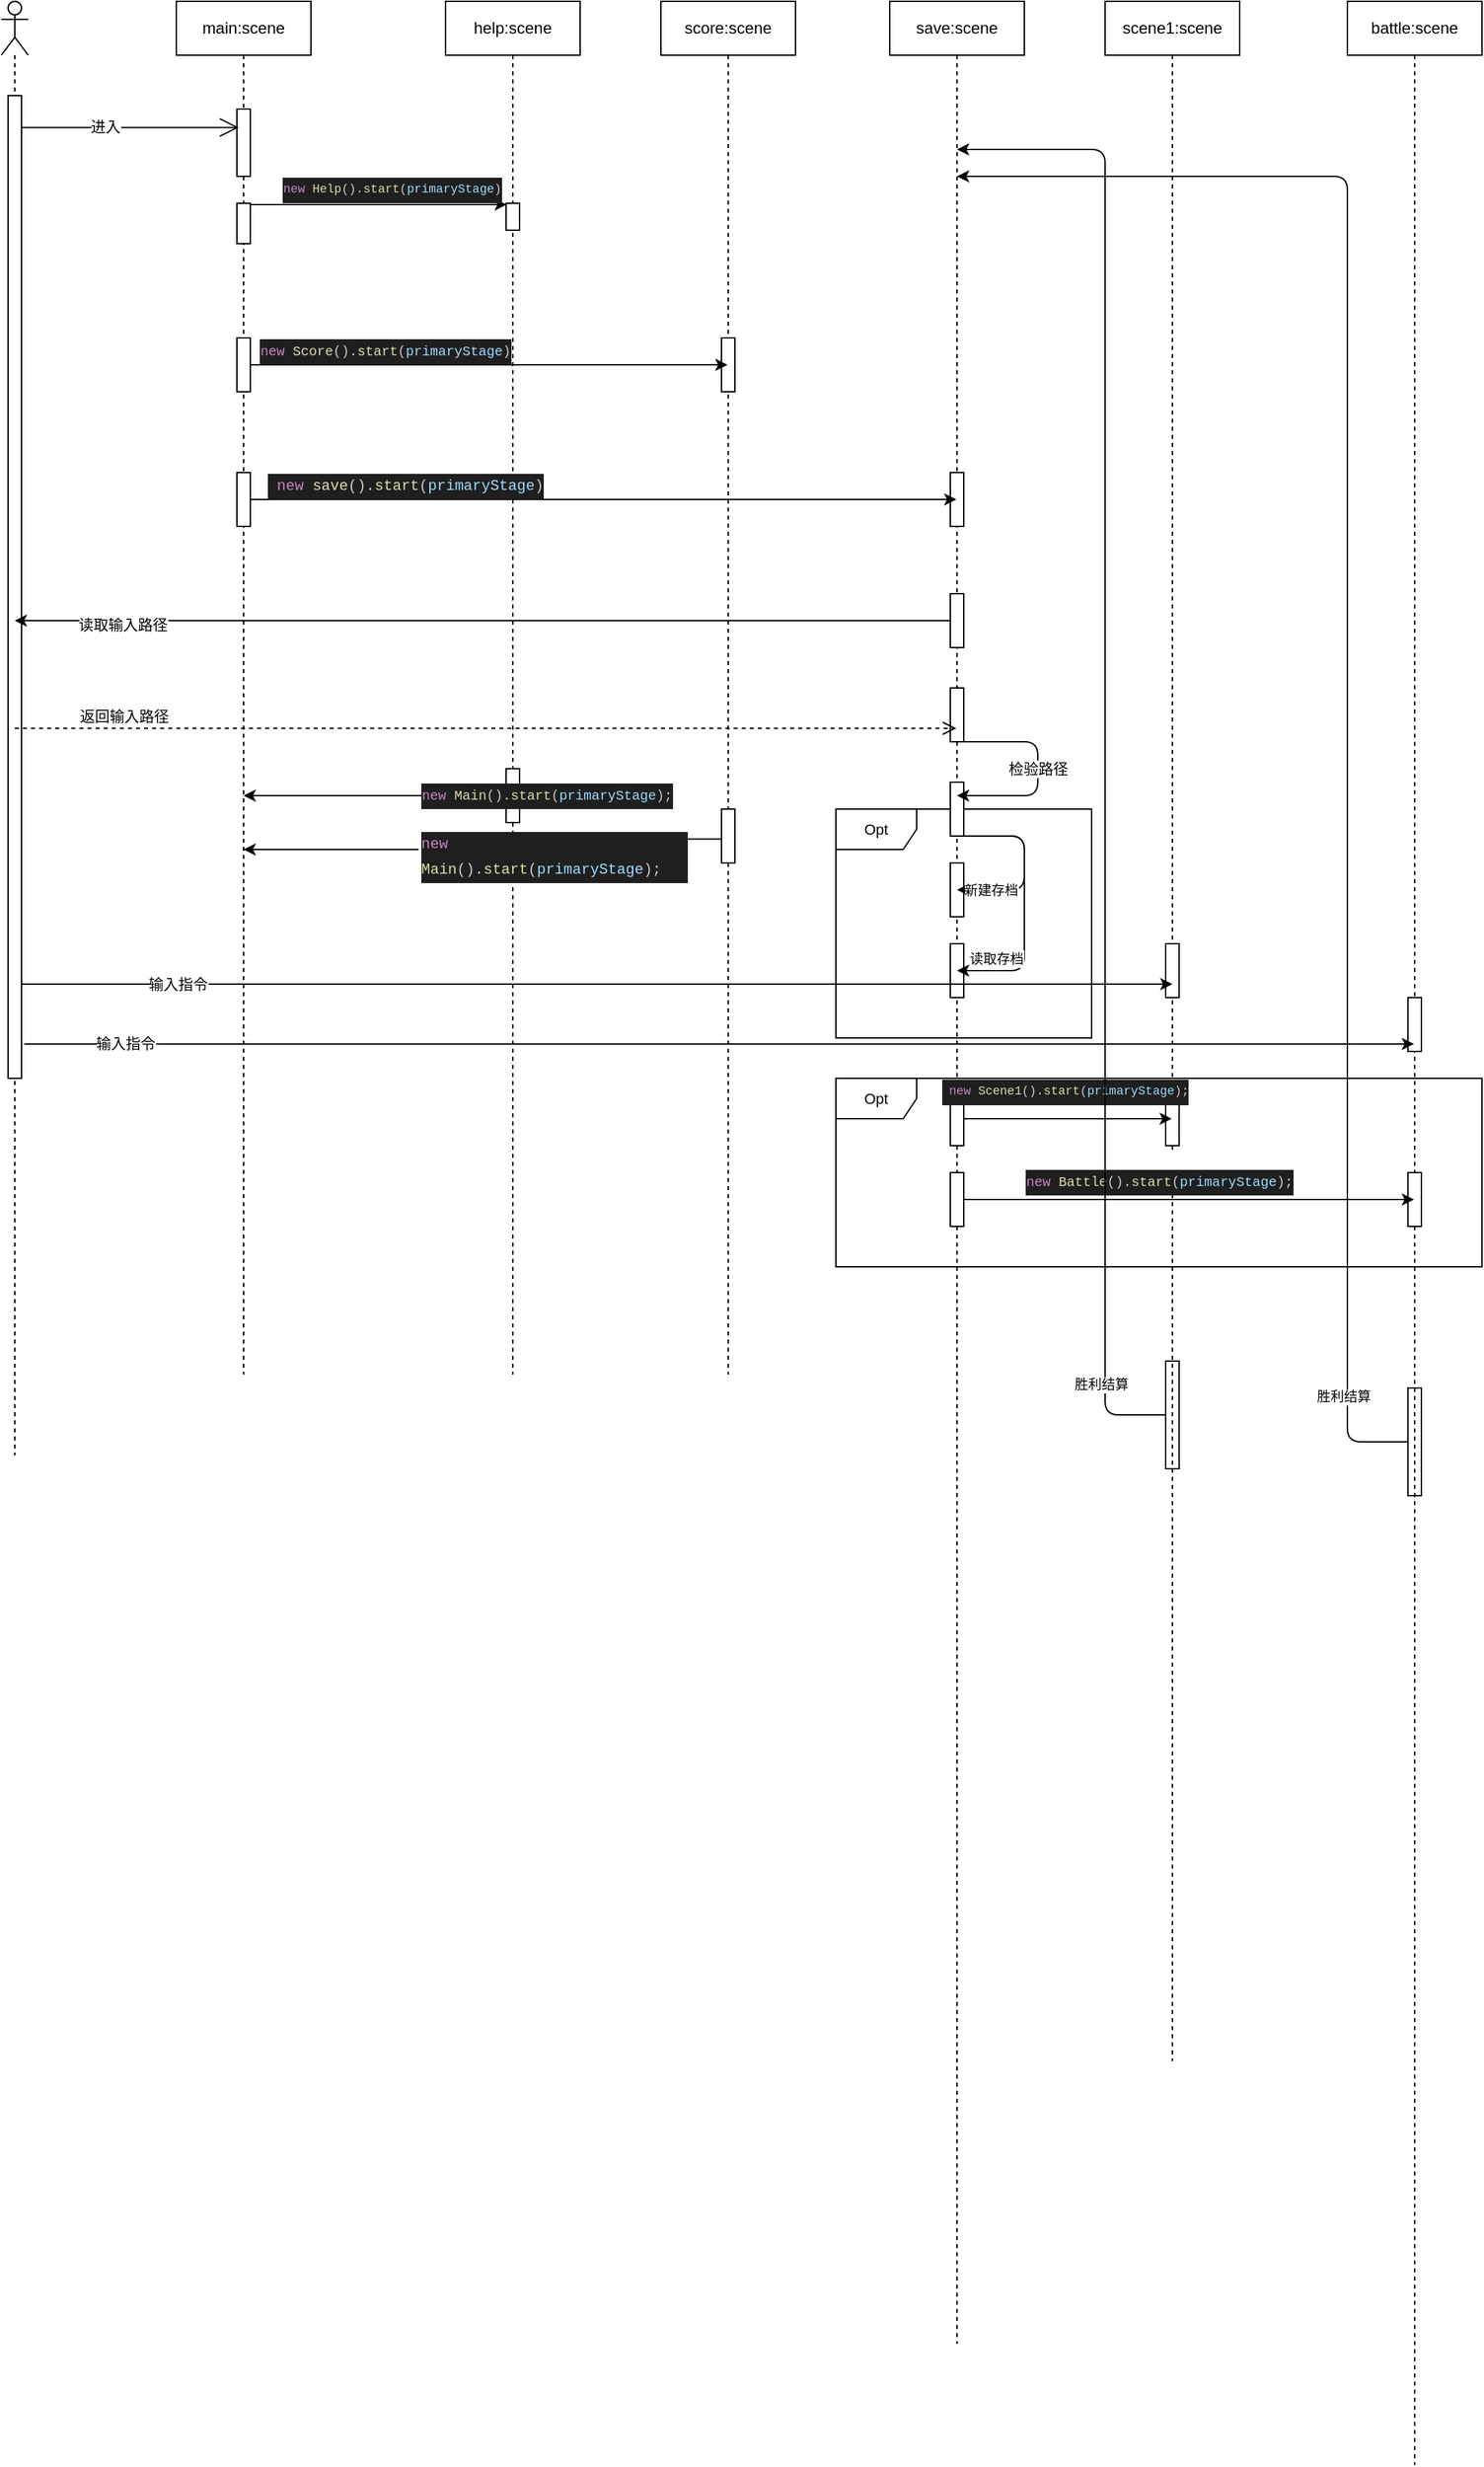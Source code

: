<mxfile>
    <diagram id="Jnf6Hv-6W_evp7BacLkF" name="第 1 页">
        <mxGraphModel dx="956" dy="504" grid="1" gridSize="10" guides="1" tooltips="1" connect="1" arrows="1" fold="1" page="1" pageScale="1" pageWidth="827" pageHeight="1169" math="0" shadow="0">
            <root>
                <mxCell id="0"/>
                <mxCell id="1" parent="0"/>
                <mxCell id="56" value="Opt" style="shape=umlFrame;whiteSpace=wrap;html=1;labelBackgroundColor=default;fontFamily=Helvetica;fontSize=11;fontColor=default;fillColor=none;gradientColor=none;" parent="1" vertex="1">
                    <mxGeometry x="890" y="670" width="190" height="170" as="geometry"/>
                </mxCell>
                <mxCell id="2" value="" style="shape=umlLifeline;participant=umlActor;perimeter=lifelinePerimeter;whiteSpace=wrap;html=1;container=1;collapsible=0;recursiveResize=0;verticalAlign=top;spacingTop=36;outlineConnect=0;" parent="1" vertex="1">
                    <mxGeometry x="270" y="70" width="20" height="1080" as="geometry"/>
                </mxCell>
                <mxCell id="9" value="" style="html=1;points=[];perimeter=orthogonalPerimeter;" parent="2" vertex="1">
                    <mxGeometry x="5" y="70" width="10" height="730" as="geometry"/>
                </mxCell>
                <mxCell id="3" value="main:scene" style="shape=umlLifeline;perimeter=lifelinePerimeter;whiteSpace=wrap;html=1;container=1;collapsible=0;recursiveResize=0;outlineConnect=0;" parent="1" vertex="1">
                    <mxGeometry x="400" y="70" width="100" height="1020" as="geometry"/>
                </mxCell>
                <mxCell id="13" value="" style="html=1;points=[];perimeter=orthogonalPerimeter;" parent="3" vertex="1">
                    <mxGeometry x="45" y="80" width="10" height="50" as="geometry"/>
                </mxCell>
                <mxCell id="17" value="" style="html=1;points=[];perimeter=orthogonalPerimeter;" parent="3" vertex="1">
                    <mxGeometry x="45" y="150" width="10" height="30" as="geometry"/>
                </mxCell>
                <mxCell id="35" value="" style="html=1;points=[];perimeter=orthogonalPerimeter;" parent="3" vertex="1">
                    <mxGeometry x="45" y="350" width="10" height="40" as="geometry"/>
                </mxCell>
                <mxCell id="4" value="help:scene" style="shape=umlLifeline;perimeter=lifelinePerimeter;whiteSpace=wrap;html=1;container=1;collapsible=0;recursiveResize=0;outlineConnect=0;" parent="1" vertex="1">
                    <mxGeometry x="600" y="70" width="100" height="1020" as="geometry"/>
                </mxCell>
                <mxCell id="23" value="" style="html=1;points=[];perimeter=orthogonalPerimeter;" parent="4" vertex="1">
                    <mxGeometry x="45" y="150" width="10" height="20" as="geometry"/>
                </mxCell>
                <mxCell id="77" value="" style="html=1;points=[];perimeter=orthogonalPerimeter;" parent="4" vertex="1">
                    <mxGeometry x="45" y="570" width="10" height="40" as="geometry"/>
                </mxCell>
                <mxCell id="5" value="score:scene" style="shape=umlLifeline;perimeter=lifelinePerimeter;whiteSpace=wrap;html=1;container=1;collapsible=0;recursiveResize=0;outlineConnect=0;" parent="1" vertex="1">
                    <mxGeometry x="760" y="70" width="100" height="1020" as="geometry"/>
                </mxCell>
                <mxCell id="29" value="" style="html=1;points=[];perimeter=orthogonalPerimeter;" parent="5" vertex="1">
                    <mxGeometry x="45" y="250" width="10" height="40" as="geometry"/>
                </mxCell>
                <mxCell id="78" value="" style="html=1;points=[];perimeter=orthogonalPerimeter;" parent="5" vertex="1">
                    <mxGeometry x="45" y="600" width="10" height="40" as="geometry"/>
                </mxCell>
                <mxCell id="6" value="save:scene" style="shape=umlLifeline;perimeter=lifelinePerimeter;whiteSpace=wrap;html=1;container=1;collapsible=0;recursiveResize=0;outlineConnect=0;" parent="1" vertex="1">
                    <mxGeometry x="930" y="70" width="100" height="1740" as="geometry"/>
                </mxCell>
                <mxCell id="38" value="" style="html=1;points=[];perimeter=orthogonalPerimeter;" parent="6" vertex="1">
                    <mxGeometry x="45" y="350" width="10" height="40" as="geometry"/>
                </mxCell>
                <mxCell id="43" value="" style="html=1;points=[];perimeter=orthogonalPerimeter;" parent="6" vertex="1">
                    <mxGeometry x="45" y="440" width="10" height="40" as="geometry"/>
                </mxCell>
                <mxCell id="47" value="" style="html=1;points=[];perimeter=orthogonalPerimeter;" parent="6" vertex="1">
                    <mxGeometry x="45" y="510" width="10" height="40" as="geometry"/>
                </mxCell>
                <mxCell id="48" value="" style="html=1;points=[];perimeter=orthogonalPerimeter;" parent="6" vertex="1">
                    <mxGeometry x="45" y="580" width="10" height="40" as="geometry"/>
                </mxCell>
                <mxCell id="49" style="edgeStyle=none;html=1;fontFamily=Helvetica;fontSize=11;fontColor=default;" parent="6" source="47" target="6" edge="1">
                    <mxGeometry relative="1" as="geometry">
                        <mxPoint x="110" y="530" as="targetPoint"/>
                        <Array as="points">
                            <mxPoint x="110" y="550"/>
                            <mxPoint x="110" y="590"/>
                        </Array>
                    </mxGeometry>
                </mxCell>
                <mxCell id="51" value="检验路径" style="edgeLabel;html=1;align=center;verticalAlign=middle;resizable=0;points=[];fontSize=11;fontFamily=Helvetica;fontColor=default;" parent="49" vertex="1" connectable="0">
                    <mxGeometry x="0.056" relative="1" as="geometry">
                        <mxPoint y="-7" as="offset"/>
                    </mxGeometry>
                </mxCell>
                <mxCell id="53" value="" style="html=1;points=[];perimeter=orthogonalPerimeter;" parent="6" vertex="1">
                    <mxGeometry x="45" y="640" width="10" height="40" as="geometry"/>
                </mxCell>
                <mxCell id="52" style="edgeStyle=none;html=1;fontFamily=Helvetica;fontSize=11;fontColor=default;" parent="6" source="48" target="6" edge="1">
                    <mxGeometry relative="1" as="geometry">
                        <mxPoint x="120" y="610" as="targetPoint"/>
                        <Array as="points">
                            <mxPoint x="100" y="620"/>
                            <mxPoint x="100" y="660"/>
                        </Array>
                    </mxGeometry>
                </mxCell>
                <mxCell id="57" value="&lt;font style=&quot;font-size: 10px;&quot;&gt;新建存档&lt;/font&gt;" style="edgeLabel;html=1;align=center;verticalAlign=middle;resizable=0;points=[];fontSize=11;fontFamily=Helvetica;fontColor=default;" parent="52" vertex="1" connectable="0">
                    <mxGeometry x="0.713" y="-1" relative="1" as="geometry">
                        <mxPoint x="5" y="1" as="offset"/>
                    </mxGeometry>
                </mxCell>
                <mxCell id="54" value="" style="html=1;points=[];perimeter=orthogonalPerimeter;" parent="6" vertex="1">
                    <mxGeometry x="45" y="700" width="10" height="40" as="geometry"/>
                </mxCell>
                <mxCell id="55" style="edgeStyle=none;html=1;fontFamily=Helvetica;fontSize=11;fontColor=default;" parent="6" source="48" target="6" edge="1">
                    <mxGeometry relative="1" as="geometry">
                        <mxPoint x="120" y="620" as="targetPoint"/>
                        <Array as="points">
                            <mxPoint x="100" y="620"/>
                            <mxPoint x="100" y="720"/>
                        </Array>
                    </mxGeometry>
                </mxCell>
                <mxCell id="65" value="" style="html=1;points=[];perimeter=orthogonalPerimeter;" parent="6" vertex="1">
                    <mxGeometry x="45" y="870" width="10" height="40" as="geometry"/>
                </mxCell>
                <mxCell id="7" value="scene1:scene" style="shape=umlLifeline;perimeter=lifelinePerimeter;whiteSpace=wrap;html=1;container=1;collapsible=0;recursiveResize=0;outlineConnect=0;" parent="1" vertex="1">
                    <mxGeometry x="1090" y="70" width="100" height="1530" as="geometry"/>
                </mxCell>
                <mxCell id="59" value="" style="html=1;points=[];perimeter=orthogonalPerimeter;" parent="7" vertex="1">
                    <mxGeometry x="-115" y="810" width="10" height="40" as="geometry"/>
                </mxCell>
                <mxCell id="62" value="" style="html=1;points=[];perimeter=orthogonalPerimeter;" parent="7" vertex="1">
                    <mxGeometry x="45" y="810" width="10" height="40" as="geometry"/>
                </mxCell>
                <mxCell id="63" style="edgeStyle=none;html=1;fontFamily=Helvetica;fontSize=10;fontColor=default;" parent="7" source="59" edge="1">
                    <mxGeometry relative="1" as="geometry">
                        <mxPoint x="49.5" y="830" as="targetPoint"/>
                    </mxGeometry>
                </mxCell>
                <mxCell id="64" value="&lt;div style=&quot;color: rgb(204, 204, 204); background-color: rgb(31, 31, 31); font-family: Consolas, &amp;quot;Courier New&amp;quot;, monospace; font-size: 9px; line-height: 19px;&quot;&gt;&amp;nbsp;&lt;span style=&quot;color: rgb(197, 134, 192); font-size: 9px;&quot;&gt;new&lt;/span&gt; &lt;span style=&quot;color: rgb(220, 220, 170); font-size: 9px;&quot;&gt;Scene1&lt;/span&gt;().&lt;span style=&quot;color: rgb(220, 220, 170); font-size: 9px;&quot;&gt;start&lt;/span&gt;(&lt;span style=&quot;color: rgb(156, 220, 254); font-size: 9px;&quot;&gt;primaryStage&lt;/span&gt;);&lt;/div&gt;" style="edgeLabel;html=1;align=center;verticalAlign=middle;resizable=0;points=[];fontSize=9;fontFamily=Helvetica;fontColor=default;" parent="63" vertex="1" connectable="0">
                    <mxGeometry x="-0.418" y="2" relative="1" as="geometry">
                        <mxPoint x="30" y="-18" as="offset"/>
                    </mxGeometry>
                </mxCell>
                <mxCell id="69" value="" style="html=1;points=[];perimeter=orthogonalPerimeter;labelBackgroundColor=default;fontFamily=Helvetica;fontSize=10;fontColor=default;fillColor=none;gradientColor=none;" parent="7" vertex="1">
                    <mxGeometry x="45" y="1010" width="10" height="80" as="geometry"/>
                </mxCell>
                <mxCell id="84" value="" style="html=1;points=[];perimeter=orthogonalPerimeter;" parent="7" vertex="1">
                    <mxGeometry x="45" y="700" width="10" height="40" as="geometry"/>
                </mxCell>
                <mxCell id="8" value="battle:scene" style="shape=umlLifeline;perimeter=lifelinePerimeter;whiteSpace=wrap;html=1;container=1;collapsible=0;recursiveResize=0;outlineConnect=0;" parent="1" vertex="1">
                    <mxGeometry x="1270" y="70" width="100" height="1830" as="geometry"/>
                </mxCell>
                <mxCell id="66" value="" style="html=1;points=[];perimeter=orthogonalPerimeter;" parent="8" vertex="1">
                    <mxGeometry x="45" y="870" width="10" height="40" as="geometry"/>
                </mxCell>
                <mxCell id="73" value="" style="html=1;points=[];perimeter=orthogonalPerimeter;labelBackgroundColor=default;fontFamily=Helvetica;fontSize=10;fontColor=default;fillColor=none;gradientColor=none;" parent="8" vertex="1">
                    <mxGeometry x="45" y="1030" width="10" height="80" as="geometry"/>
                </mxCell>
                <mxCell id="85" value="" style="html=1;points=[];perimeter=orthogonalPerimeter;" parent="8" vertex="1">
                    <mxGeometry x="45" y="740" width="10" height="40" as="geometry"/>
                </mxCell>
                <mxCell id="15" value="" style="endArrow=open;endFill=1;endSize=12;html=1;entryX=0.143;entryY=0.274;entryDx=0;entryDy=0;entryPerimeter=0;" parent="1" source="9" target="13" edge="1">
                    <mxGeometry width="160" relative="1" as="geometry">
                        <mxPoint x="290" y="170" as="sourcePoint"/>
                        <mxPoint x="440" y="170" as="targetPoint"/>
                    </mxGeometry>
                </mxCell>
                <mxCell id="16" value="进入" style="edgeLabel;html=1;align=center;verticalAlign=middle;resizable=0;points=[];" parent="15" vertex="1" connectable="0">
                    <mxGeometry x="-0.233" y="1" relative="1" as="geometry">
                        <mxPoint as="offset"/>
                    </mxGeometry>
                </mxCell>
                <mxCell id="24" style="edgeStyle=none;html=1;entryX=0.048;entryY=0.048;entryDx=0;entryDy=0;entryPerimeter=0;" parent="1" source="17" target="23" edge="1">
                    <mxGeometry relative="1" as="geometry"/>
                </mxCell>
                <mxCell id="25" value="&lt;div style=&quot;color: rgb(204, 204, 204); background-color: rgb(31, 31, 31); font-family: Consolas, &amp;quot;Courier New&amp;quot;, monospace; font-size: 9px; line-height: 19px;&quot;&gt;&lt;span style=&quot;color: rgb(197, 134, 192); font-size: 9px;&quot;&gt;new&lt;/span&gt; &lt;span style=&quot;color: rgb(220, 220, 170); font-size: 9px;&quot;&gt;Help&lt;/span&gt;().&lt;span style=&quot;color: rgb(220, 220, 170); font-size: 9px;&quot;&gt;start&lt;/span&gt;(&lt;span style=&quot;color: rgb(156, 220, 254); font-size: 9px;&quot;&gt;primaryStage&lt;/span&gt;)&lt;/div&gt;" style="edgeLabel;html=1;align=center;verticalAlign=middle;resizable=0;points=[];fontSize=9;" parent="24" vertex="1" connectable="0">
                    <mxGeometry x="-0.055" y="-1" relative="1" as="geometry">
                        <mxPoint x="15" y="-12" as="offset"/>
                    </mxGeometry>
                </mxCell>
                <mxCell id="30" style="edgeStyle=none;html=1;" parent="1" source="26" target="5" edge="1">
                    <mxGeometry relative="1" as="geometry"/>
                </mxCell>
                <mxCell id="31" value="&lt;div style=&quot;color: rgb(204, 204, 204); background-color: rgb(31, 31, 31); font-family: Consolas, &amp;quot;Courier New&amp;quot;, monospace; font-size: 10px; line-height: 19px;&quot;&gt;&lt;span style=&quot;color: rgb(197, 134, 192); font-size: 10px;&quot;&gt;new&lt;/span&gt; &lt;span style=&quot;color: rgb(220, 220, 170); font-size: 10px;&quot;&gt;Score&lt;/span&gt;().&lt;span style=&quot;color: rgb(220, 220, 170); font-size: 10px;&quot;&gt;start&lt;/span&gt;(&lt;span style=&quot;color: rgb(156, 220, 254); font-size: 10px;&quot;&gt;primaryStage&lt;/span&gt;)&lt;/div&gt;" style="edgeLabel;html=1;align=center;verticalAlign=middle;resizable=0;points=[];fontSize=10;" parent="30" vertex="1" connectable="0">
                    <mxGeometry x="-0.439" relative="1" as="geometry">
                        <mxPoint y="-10" as="offset"/>
                    </mxGeometry>
                </mxCell>
                <mxCell id="26" value="" style="html=1;points=[];perimeter=orthogonalPerimeter;" parent="1" vertex="1">
                    <mxGeometry x="445" y="320" width="10" height="40" as="geometry"/>
                </mxCell>
                <mxCell id="39" style="edgeStyle=none;html=1;fontFamily=Helvetica;fontSize=10;fontColor=default;" parent="1" source="35" target="6" edge="1">
                    <mxGeometry relative="1" as="geometry"/>
                </mxCell>
                <mxCell id="40" value="&lt;div style=&quot;color: rgb(204, 204, 204); background-color: rgb(31, 31, 31); font-family: Consolas, &amp;quot;Courier New&amp;quot;, monospace; font-size: 11px; line-height: 19px;&quot;&gt;&amp;nbsp;&lt;span style=&quot;color: rgb(197, 134, 192); font-size: 11px;&quot;&gt;new&lt;/span&gt; &lt;span style=&quot;color: rgb(220, 220, 170); font-size: 11px;&quot;&gt;save&lt;/span&gt;().&lt;span style=&quot;color: rgb(220, 220, 170); font-size: 11px;&quot;&gt;start&lt;/span&gt;(&lt;span style=&quot;color: rgb(156, 220, 254); font-size: 11px;&quot;&gt;primaryStage&lt;/span&gt;)&lt;/div&gt;" style="edgeLabel;html=1;align=center;verticalAlign=middle;resizable=0;points=[];fontSize=11;fontFamily=Helvetica;fontColor=default;" parent="39" vertex="1" connectable="0">
                    <mxGeometry x="-0.556" relative="1" as="geometry">
                        <mxPoint x="-2" y="-10" as="offset"/>
                    </mxGeometry>
                </mxCell>
                <mxCell id="44" style="edgeStyle=none;html=1;fontFamily=Helvetica;fontSize=11;fontColor=default;" parent="1" source="43" target="2" edge="1">
                    <mxGeometry relative="1" as="geometry"/>
                </mxCell>
                <mxCell id="45" value="读取输入路径" style="edgeLabel;html=1;align=center;verticalAlign=middle;resizable=0;points=[];fontSize=11;fontFamily=Helvetica;fontColor=default;" parent="44" vertex="1" connectable="0">
                    <mxGeometry x="0.771" y="3" relative="1" as="geometry">
                        <mxPoint as="offset"/>
                    </mxGeometry>
                </mxCell>
                <mxCell id="46" value="返回输入路径" style="html=1;verticalAlign=bottom;endArrow=open;dashed=1;endSize=8;fontFamily=Helvetica;fontSize=11;fontColor=default;" parent="1" source="2" target="6" edge="1">
                    <mxGeometry x="-0.77" relative="1" as="geometry">
                        <mxPoint x="630" y="470" as="sourcePoint"/>
                        <mxPoint x="920" y="600" as="targetPoint"/>
                        <mxPoint as="offset"/>
                    </mxGeometry>
                </mxCell>
                <mxCell id="58" value="&lt;font style=&quot;font-size: 10px;&quot;&gt;读取存档&lt;/font&gt;" style="edgeLabel;html=1;align=center;verticalAlign=middle;resizable=0;points=[];fontSize=11;fontFamily=Helvetica;fontColor=default;" parent="1" vertex="1" connectable="0">
                    <mxGeometry x="1010.001" y="740" as="geometry">
                        <mxPoint x="-1" y="41" as="offset"/>
                    </mxGeometry>
                </mxCell>
                <mxCell id="67" value="&lt;font style=&quot;font-size: 11px;&quot;&gt;&lt;br&gt;&lt;/font&gt;&lt;div style=&quot;color: rgb(204, 204, 204); background-color: rgb(31, 31, 31); font-family: Consolas, &amp;quot;Courier New&amp;quot;, monospace; font-weight: normal; line-height: 19px; font-size: 11px;&quot;&gt;&lt;div&gt;&lt;/div&gt;&lt;/div&gt;&lt;font style=&quot;font-size: 11px;&quot;&gt;&lt;div style=&quot;color: rgb(204, 204, 204); background-color: rgb(31, 31, 31); font-family: Consolas, &amp;quot;Courier New&amp;quot;, monospace; line-height: 19px; font-size: 10px;&quot;&gt;&lt;span style=&quot;color: #c586c0;&quot;&gt;new&lt;/span&gt; &lt;span style=&quot;color: #dcdcaa;&quot;&gt;Battle&lt;/span&gt;().&lt;span style=&quot;color: #dcdcaa;&quot;&gt;start&lt;/span&gt;(&lt;span style=&quot;color: #9cdcfe;&quot;&gt;primaryStage&lt;/span&gt;);&lt;/div&gt;&lt;/font&gt;" style="edgeStyle=none;html=1;fontFamily=Helvetica;fontSize=9;fontColor=default;" parent="1" source="65" target="8" edge="1">
                    <mxGeometry x="-0.133" y="20" relative="1" as="geometry">
                        <mxPoint as="offset"/>
                    </mxGeometry>
                </mxCell>
                <mxCell id="68" value="Opt" style="shape=umlFrame;whiteSpace=wrap;html=1;labelBackgroundColor=default;fontFamily=Helvetica;fontSize=11;fontColor=default;fillColor=none;gradientColor=none;" parent="1" vertex="1">
                    <mxGeometry x="890" y="870" width="480" height="140" as="geometry"/>
                </mxCell>
                <mxCell id="70" style="edgeStyle=none;html=1;fontFamily=Helvetica;fontSize=10;fontColor=default;" parent="1" source="69" target="6" edge="1">
                    <mxGeometry relative="1" as="geometry">
                        <mxPoint x="980" y="1120" as="targetPoint"/>
                        <Array as="points">
                            <mxPoint x="1090" y="1120"/>
                            <mxPoint x="1090" y="180"/>
                        </Array>
                    </mxGeometry>
                </mxCell>
                <mxCell id="72" value="胜利结算" style="edgeLabel;html=1;align=center;verticalAlign=middle;resizable=0;points=[];fontSize=10;fontFamily=Helvetica;fontColor=default;" parent="70" vertex="1" connectable="0">
                    <mxGeometry x="-0.875" y="3" relative="1" as="geometry">
                        <mxPoint as="offset"/>
                    </mxGeometry>
                </mxCell>
                <mxCell id="74" style="edgeStyle=none;html=1;fontFamily=Helvetica;fontSize=10;fontColor=default;" parent="1" source="73" target="6" edge="1">
                    <mxGeometry relative="1" as="geometry">
                        <mxPoint x="1160.167" y="200" as="targetPoint"/>
                        <Array as="points">
                            <mxPoint x="1270" y="1140"/>
                            <mxPoint x="1270" y="200"/>
                        </Array>
                    </mxGeometry>
                </mxCell>
                <mxCell id="75" value="胜利结算" style="edgeLabel;html=1;align=center;verticalAlign=middle;resizable=0;points=[];fontSize=10;fontFamily=Helvetica;fontColor=default;" parent="74" vertex="1" connectable="0">
                    <mxGeometry x="-0.875" y="3" relative="1" as="geometry">
                        <mxPoint as="offset"/>
                    </mxGeometry>
                </mxCell>
                <mxCell id="79" style="edgeStyle=none;html=1;fontFamily=Helvetica;fontSize=10;fontColor=default;" parent="1" source="77" target="3" edge="1">
                    <mxGeometry relative="1" as="geometry"/>
                </mxCell>
                <mxCell id="80" value="&lt;div style=&quot;color: rgb(204, 204, 204); background-color: rgb(31, 31, 31); font-family: Consolas, &amp;quot;Courier New&amp;quot;, monospace; line-height: 19px;&quot;&gt;&lt;span style=&quot;color: #c586c0;&quot;&gt;new&lt;/span&gt; &lt;span style=&quot;color: #dcdcaa;&quot;&gt;Main&lt;/span&gt;().&lt;span style=&quot;color: #dcdcaa;&quot;&gt;start&lt;/span&gt;(&lt;span style=&quot;color: #9cdcfe;&quot;&gt;primaryStage&lt;/span&gt;);&lt;/div&gt;" style="edgeLabel;html=1;align=center;verticalAlign=middle;resizable=0;points=[];fontSize=10;fontFamily=Helvetica;fontColor=default;" parent="79" vertex="1" connectable="0">
                    <mxGeometry x="0.467" y="-4" relative="1" as="geometry">
                        <mxPoint x="173" y="4" as="offset"/>
                    </mxGeometry>
                </mxCell>
                <mxCell id="81" style="edgeStyle=none;html=1;fontFamily=Helvetica;fontSize=10;fontColor=default;startArrow=none;" parent="1" source="82" edge="1">
                    <mxGeometry relative="1" as="geometry">
                        <mxPoint x="450" y="700" as="targetPoint"/>
                    </mxGeometry>
                </mxCell>
                <mxCell id="83" value="" style="edgeStyle=none;html=1;fontFamily=Helvetica;fontSize=10;fontColor=default;endArrow=none;" parent="1" source="78" target="82" edge="1">
                    <mxGeometry relative="1" as="geometry">
                        <mxPoint x="805" y="690" as="sourcePoint"/>
                        <mxPoint x="279.5" y="690" as="targetPoint"/>
                    </mxGeometry>
                </mxCell>
                <mxCell id="82" value="&lt;div style=&quot;color: rgb(204, 204, 204); background-color: rgb(31, 31, 31); font-family: Consolas, &amp;quot;Courier New&amp;quot;, monospace; font-weight: normal; font-size: 11px; line-height: 19px;&quot;&gt;&lt;div style=&quot;font-size: 11px;&quot;&gt;&lt;span style=&quot;color: rgb(197, 134, 192); font-size: 11px;&quot;&gt;new&lt;/span&gt;&lt;span style=&quot;color: rgb(204, 204, 204); font-size: 11px;&quot;&gt; &lt;/span&gt;&lt;span style=&quot;color: rgb(220, 220, 170); font-size: 11px;&quot;&gt;Main&lt;/span&gt;&lt;span style=&quot;color: rgb(204, 204, 204); font-size: 11px;&quot;&gt;().&lt;/span&gt;&lt;span style=&quot;color: rgb(220, 220, 170); font-size: 11px;&quot;&gt;start&lt;/span&gt;&lt;span style=&quot;color: rgb(204, 204, 204); font-size: 11px;&quot;&gt;(&lt;/span&gt;&lt;span style=&quot;color: rgb(156, 220, 254); font-size: 11px;&quot;&gt;primaryStage&lt;/span&gt;&lt;span style=&quot;color: rgb(204, 204, 204); font-size: 11px;&quot;&gt;);&lt;/span&gt;&lt;/div&gt;&lt;/div&gt;" style="text;whiteSpace=wrap;html=1;fontSize=11;fontFamily=Helvetica;fontColor=default;" parent="1" vertex="1">
                    <mxGeometry x="580" y="680" width="200" height="40" as="geometry"/>
                </mxCell>
                <mxCell id="86" style="edgeStyle=none;html=1;" parent="1" source="9" edge="1">
                    <mxGeometry relative="1" as="geometry">
                        <mxPoint x="1140" y="800" as="targetPoint"/>
                    </mxGeometry>
                </mxCell>
                <mxCell id="88" value="输入指令" style="edgeLabel;html=1;align=center;verticalAlign=middle;resizable=0;points=[];" vertex="1" connectable="0" parent="86">
                    <mxGeometry x="-0.729" relative="1" as="geometry">
                        <mxPoint as="offset"/>
                    </mxGeometry>
                </mxCell>
                <mxCell id="87" style="edgeStyle=none;html=1;exitX=1.2;exitY=0.965;exitDx=0;exitDy=0;exitPerimeter=0;" parent="1" source="9" target="8" edge="1">
                    <mxGeometry relative="1" as="geometry">
                        <mxPoint x="1150" y="810" as="targetPoint"/>
                        <mxPoint x="295" y="810" as="sourcePoint"/>
                    </mxGeometry>
                </mxCell>
                <mxCell id="89" value="输入指令" style="edgeLabel;html=1;align=center;verticalAlign=middle;resizable=0;points=[];" vertex="1" connectable="0" parent="87">
                    <mxGeometry x="-0.855" y="1" relative="1" as="geometry">
                        <mxPoint as="offset"/>
                    </mxGeometry>
                </mxCell>
            </root>
        </mxGraphModel>
    </diagram>
</mxfile>